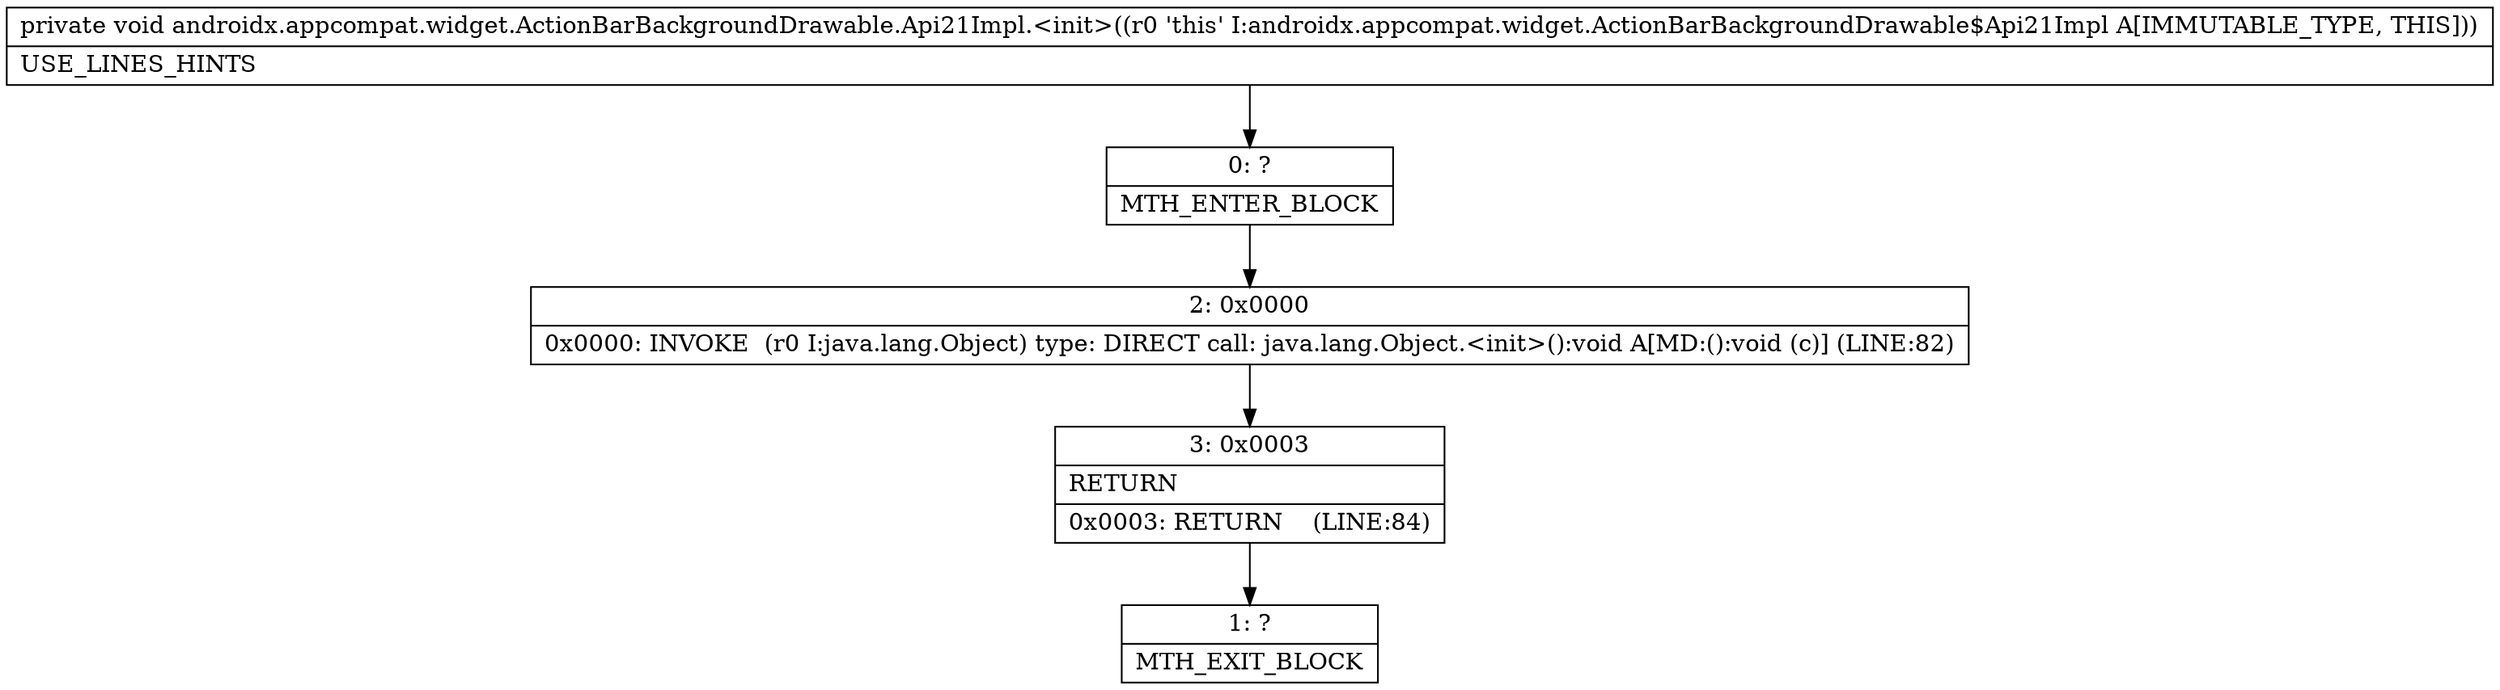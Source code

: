 digraph "CFG forandroidx.appcompat.widget.ActionBarBackgroundDrawable.Api21Impl.\<init\>()V" {
Node_0 [shape=record,label="{0\:\ ?|MTH_ENTER_BLOCK\l}"];
Node_2 [shape=record,label="{2\:\ 0x0000|0x0000: INVOKE  (r0 I:java.lang.Object) type: DIRECT call: java.lang.Object.\<init\>():void A[MD:():void (c)] (LINE:82)\l}"];
Node_3 [shape=record,label="{3\:\ 0x0003|RETURN\l|0x0003: RETURN    (LINE:84)\l}"];
Node_1 [shape=record,label="{1\:\ ?|MTH_EXIT_BLOCK\l}"];
MethodNode[shape=record,label="{private void androidx.appcompat.widget.ActionBarBackgroundDrawable.Api21Impl.\<init\>((r0 'this' I:androidx.appcompat.widget.ActionBarBackgroundDrawable$Api21Impl A[IMMUTABLE_TYPE, THIS]))  | USE_LINES_HINTS\l}"];
MethodNode -> Node_0;Node_0 -> Node_2;
Node_2 -> Node_3;
Node_3 -> Node_1;
}

